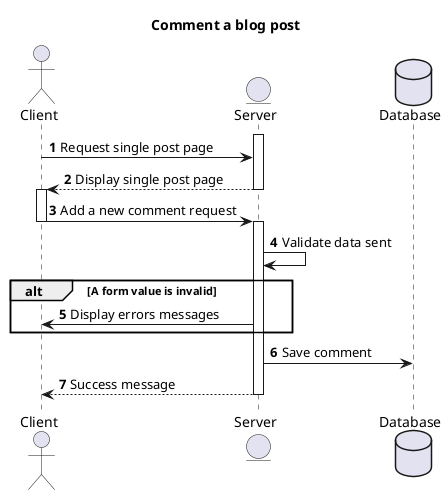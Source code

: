 @startuml

title Comment a blog post
autonumber

actor Client
entity Server
Database Database

activate Server

Client -> Server : Request single post page
Server --> Client : Display single post page

deactivate Server

activate Client

Client -> Server : Add a new comment request

deactivate Client

activate Server

Server -> Server : Validate data sent

alt A form value is invalid
    Server -> Client: Display errors messages
end


Server -> Database: Save comment

Server --> Client: Success message

deactivate Server

@enduml
